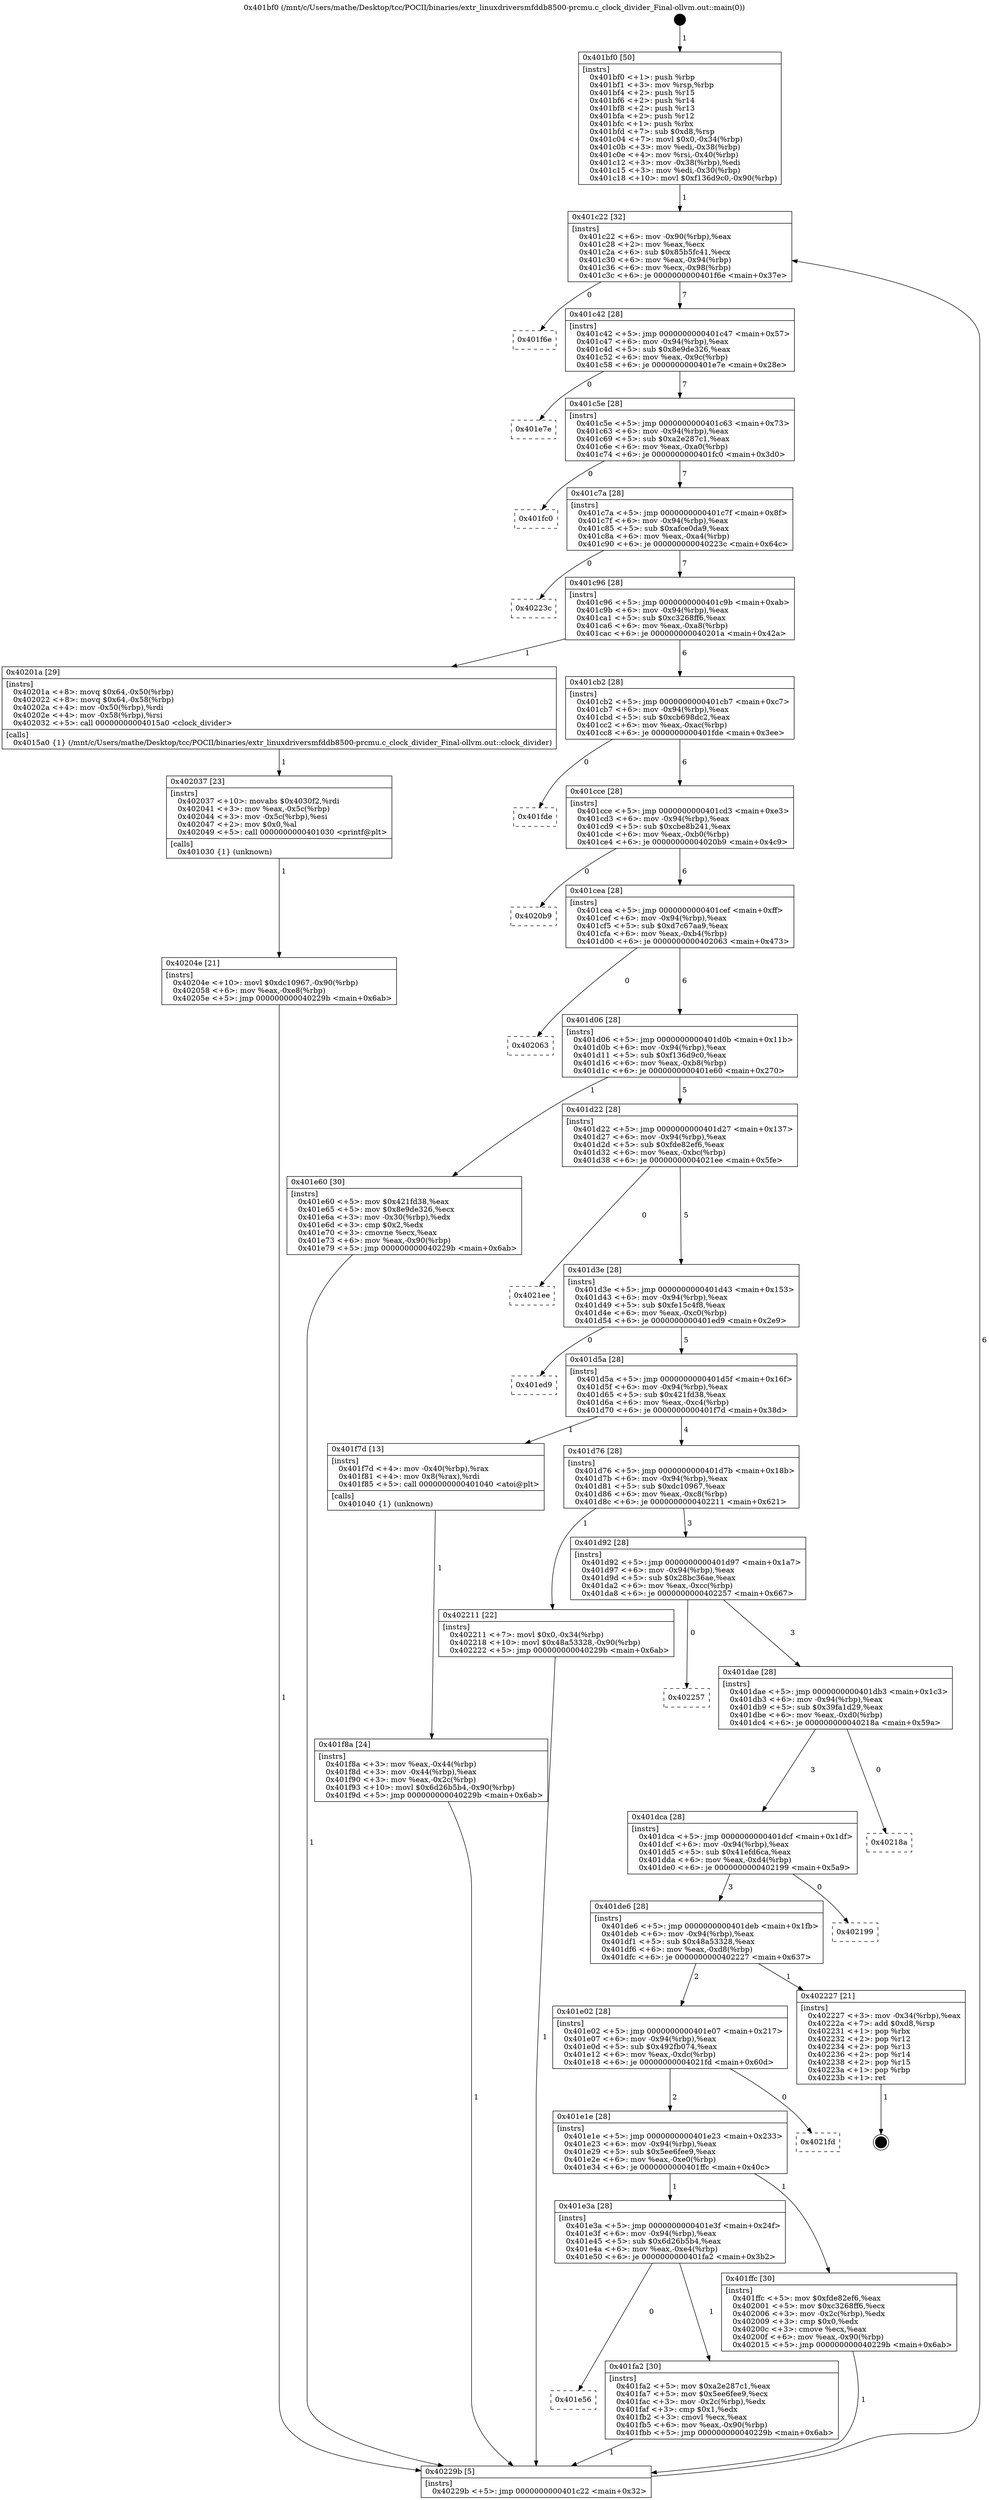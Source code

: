 digraph "0x401bf0" {
  label = "0x401bf0 (/mnt/c/Users/mathe/Desktop/tcc/POCII/binaries/extr_linuxdriversmfddb8500-prcmu.c_clock_divider_Final-ollvm.out::main(0))"
  labelloc = "t"
  node[shape=record]

  Entry [label="",width=0.3,height=0.3,shape=circle,fillcolor=black,style=filled]
  "0x401c22" [label="{
     0x401c22 [32]\l
     | [instrs]\l
     &nbsp;&nbsp;0x401c22 \<+6\>: mov -0x90(%rbp),%eax\l
     &nbsp;&nbsp;0x401c28 \<+2\>: mov %eax,%ecx\l
     &nbsp;&nbsp;0x401c2a \<+6\>: sub $0x85b5fc41,%ecx\l
     &nbsp;&nbsp;0x401c30 \<+6\>: mov %eax,-0x94(%rbp)\l
     &nbsp;&nbsp;0x401c36 \<+6\>: mov %ecx,-0x98(%rbp)\l
     &nbsp;&nbsp;0x401c3c \<+6\>: je 0000000000401f6e \<main+0x37e\>\l
  }"]
  "0x401f6e" [label="{
     0x401f6e\l
  }", style=dashed]
  "0x401c42" [label="{
     0x401c42 [28]\l
     | [instrs]\l
     &nbsp;&nbsp;0x401c42 \<+5\>: jmp 0000000000401c47 \<main+0x57\>\l
     &nbsp;&nbsp;0x401c47 \<+6\>: mov -0x94(%rbp),%eax\l
     &nbsp;&nbsp;0x401c4d \<+5\>: sub $0x8e9de326,%eax\l
     &nbsp;&nbsp;0x401c52 \<+6\>: mov %eax,-0x9c(%rbp)\l
     &nbsp;&nbsp;0x401c58 \<+6\>: je 0000000000401e7e \<main+0x28e\>\l
  }"]
  Exit [label="",width=0.3,height=0.3,shape=circle,fillcolor=black,style=filled,peripheries=2]
  "0x401e7e" [label="{
     0x401e7e\l
  }", style=dashed]
  "0x401c5e" [label="{
     0x401c5e [28]\l
     | [instrs]\l
     &nbsp;&nbsp;0x401c5e \<+5\>: jmp 0000000000401c63 \<main+0x73\>\l
     &nbsp;&nbsp;0x401c63 \<+6\>: mov -0x94(%rbp),%eax\l
     &nbsp;&nbsp;0x401c69 \<+5\>: sub $0xa2e287c1,%eax\l
     &nbsp;&nbsp;0x401c6e \<+6\>: mov %eax,-0xa0(%rbp)\l
     &nbsp;&nbsp;0x401c74 \<+6\>: je 0000000000401fc0 \<main+0x3d0\>\l
  }"]
  "0x40204e" [label="{
     0x40204e [21]\l
     | [instrs]\l
     &nbsp;&nbsp;0x40204e \<+10\>: movl $0xdc10967,-0x90(%rbp)\l
     &nbsp;&nbsp;0x402058 \<+6\>: mov %eax,-0xe8(%rbp)\l
     &nbsp;&nbsp;0x40205e \<+5\>: jmp 000000000040229b \<main+0x6ab\>\l
  }"]
  "0x401fc0" [label="{
     0x401fc0\l
  }", style=dashed]
  "0x401c7a" [label="{
     0x401c7a [28]\l
     | [instrs]\l
     &nbsp;&nbsp;0x401c7a \<+5\>: jmp 0000000000401c7f \<main+0x8f\>\l
     &nbsp;&nbsp;0x401c7f \<+6\>: mov -0x94(%rbp),%eax\l
     &nbsp;&nbsp;0x401c85 \<+5\>: sub $0xafce0da9,%eax\l
     &nbsp;&nbsp;0x401c8a \<+6\>: mov %eax,-0xa4(%rbp)\l
     &nbsp;&nbsp;0x401c90 \<+6\>: je 000000000040223c \<main+0x64c\>\l
  }"]
  "0x402037" [label="{
     0x402037 [23]\l
     | [instrs]\l
     &nbsp;&nbsp;0x402037 \<+10\>: movabs $0x4030f2,%rdi\l
     &nbsp;&nbsp;0x402041 \<+3\>: mov %eax,-0x5c(%rbp)\l
     &nbsp;&nbsp;0x402044 \<+3\>: mov -0x5c(%rbp),%esi\l
     &nbsp;&nbsp;0x402047 \<+2\>: mov $0x0,%al\l
     &nbsp;&nbsp;0x402049 \<+5\>: call 0000000000401030 \<printf@plt\>\l
     | [calls]\l
     &nbsp;&nbsp;0x401030 \{1\} (unknown)\l
  }"]
  "0x40223c" [label="{
     0x40223c\l
  }", style=dashed]
  "0x401c96" [label="{
     0x401c96 [28]\l
     | [instrs]\l
     &nbsp;&nbsp;0x401c96 \<+5\>: jmp 0000000000401c9b \<main+0xab\>\l
     &nbsp;&nbsp;0x401c9b \<+6\>: mov -0x94(%rbp),%eax\l
     &nbsp;&nbsp;0x401ca1 \<+5\>: sub $0xc3268ff6,%eax\l
     &nbsp;&nbsp;0x401ca6 \<+6\>: mov %eax,-0xa8(%rbp)\l
     &nbsp;&nbsp;0x401cac \<+6\>: je 000000000040201a \<main+0x42a\>\l
  }"]
  "0x401e56" [label="{
     0x401e56\l
  }", style=dashed]
  "0x40201a" [label="{
     0x40201a [29]\l
     | [instrs]\l
     &nbsp;&nbsp;0x40201a \<+8\>: movq $0x64,-0x50(%rbp)\l
     &nbsp;&nbsp;0x402022 \<+8\>: movq $0x64,-0x58(%rbp)\l
     &nbsp;&nbsp;0x40202a \<+4\>: mov -0x50(%rbp),%rdi\l
     &nbsp;&nbsp;0x40202e \<+4\>: mov -0x58(%rbp),%rsi\l
     &nbsp;&nbsp;0x402032 \<+5\>: call 00000000004015a0 \<clock_divider\>\l
     | [calls]\l
     &nbsp;&nbsp;0x4015a0 \{1\} (/mnt/c/Users/mathe/Desktop/tcc/POCII/binaries/extr_linuxdriversmfddb8500-prcmu.c_clock_divider_Final-ollvm.out::clock_divider)\l
  }"]
  "0x401cb2" [label="{
     0x401cb2 [28]\l
     | [instrs]\l
     &nbsp;&nbsp;0x401cb2 \<+5\>: jmp 0000000000401cb7 \<main+0xc7\>\l
     &nbsp;&nbsp;0x401cb7 \<+6\>: mov -0x94(%rbp),%eax\l
     &nbsp;&nbsp;0x401cbd \<+5\>: sub $0xcb698dc2,%eax\l
     &nbsp;&nbsp;0x401cc2 \<+6\>: mov %eax,-0xac(%rbp)\l
     &nbsp;&nbsp;0x401cc8 \<+6\>: je 0000000000401fde \<main+0x3ee\>\l
  }"]
  "0x401fa2" [label="{
     0x401fa2 [30]\l
     | [instrs]\l
     &nbsp;&nbsp;0x401fa2 \<+5\>: mov $0xa2e287c1,%eax\l
     &nbsp;&nbsp;0x401fa7 \<+5\>: mov $0x5ee6fee9,%ecx\l
     &nbsp;&nbsp;0x401fac \<+3\>: mov -0x2c(%rbp),%edx\l
     &nbsp;&nbsp;0x401faf \<+3\>: cmp $0x1,%edx\l
     &nbsp;&nbsp;0x401fb2 \<+3\>: cmovl %ecx,%eax\l
     &nbsp;&nbsp;0x401fb5 \<+6\>: mov %eax,-0x90(%rbp)\l
     &nbsp;&nbsp;0x401fbb \<+5\>: jmp 000000000040229b \<main+0x6ab\>\l
  }"]
  "0x401fde" [label="{
     0x401fde\l
  }", style=dashed]
  "0x401cce" [label="{
     0x401cce [28]\l
     | [instrs]\l
     &nbsp;&nbsp;0x401cce \<+5\>: jmp 0000000000401cd3 \<main+0xe3\>\l
     &nbsp;&nbsp;0x401cd3 \<+6\>: mov -0x94(%rbp),%eax\l
     &nbsp;&nbsp;0x401cd9 \<+5\>: sub $0xcbe8b241,%eax\l
     &nbsp;&nbsp;0x401cde \<+6\>: mov %eax,-0xb0(%rbp)\l
     &nbsp;&nbsp;0x401ce4 \<+6\>: je 00000000004020b9 \<main+0x4c9\>\l
  }"]
  "0x401e3a" [label="{
     0x401e3a [28]\l
     | [instrs]\l
     &nbsp;&nbsp;0x401e3a \<+5\>: jmp 0000000000401e3f \<main+0x24f\>\l
     &nbsp;&nbsp;0x401e3f \<+6\>: mov -0x94(%rbp),%eax\l
     &nbsp;&nbsp;0x401e45 \<+5\>: sub $0x6d26b5b4,%eax\l
     &nbsp;&nbsp;0x401e4a \<+6\>: mov %eax,-0xe4(%rbp)\l
     &nbsp;&nbsp;0x401e50 \<+6\>: je 0000000000401fa2 \<main+0x3b2\>\l
  }"]
  "0x4020b9" [label="{
     0x4020b9\l
  }", style=dashed]
  "0x401cea" [label="{
     0x401cea [28]\l
     | [instrs]\l
     &nbsp;&nbsp;0x401cea \<+5\>: jmp 0000000000401cef \<main+0xff\>\l
     &nbsp;&nbsp;0x401cef \<+6\>: mov -0x94(%rbp),%eax\l
     &nbsp;&nbsp;0x401cf5 \<+5\>: sub $0xd7c67aa9,%eax\l
     &nbsp;&nbsp;0x401cfa \<+6\>: mov %eax,-0xb4(%rbp)\l
     &nbsp;&nbsp;0x401d00 \<+6\>: je 0000000000402063 \<main+0x473\>\l
  }"]
  "0x401ffc" [label="{
     0x401ffc [30]\l
     | [instrs]\l
     &nbsp;&nbsp;0x401ffc \<+5\>: mov $0xfde82ef6,%eax\l
     &nbsp;&nbsp;0x402001 \<+5\>: mov $0xc3268ff6,%ecx\l
     &nbsp;&nbsp;0x402006 \<+3\>: mov -0x2c(%rbp),%edx\l
     &nbsp;&nbsp;0x402009 \<+3\>: cmp $0x0,%edx\l
     &nbsp;&nbsp;0x40200c \<+3\>: cmove %ecx,%eax\l
     &nbsp;&nbsp;0x40200f \<+6\>: mov %eax,-0x90(%rbp)\l
     &nbsp;&nbsp;0x402015 \<+5\>: jmp 000000000040229b \<main+0x6ab\>\l
  }"]
  "0x402063" [label="{
     0x402063\l
  }", style=dashed]
  "0x401d06" [label="{
     0x401d06 [28]\l
     | [instrs]\l
     &nbsp;&nbsp;0x401d06 \<+5\>: jmp 0000000000401d0b \<main+0x11b\>\l
     &nbsp;&nbsp;0x401d0b \<+6\>: mov -0x94(%rbp),%eax\l
     &nbsp;&nbsp;0x401d11 \<+5\>: sub $0xf136d9c0,%eax\l
     &nbsp;&nbsp;0x401d16 \<+6\>: mov %eax,-0xb8(%rbp)\l
     &nbsp;&nbsp;0x401d1c \<+6\>: je 0000000000401e60 \<main+0x270\>\l
  }"]
  "0x401e1e" [label="{
     0x401e1e [28]\l
     | [instrs]\l
     &nbsp;&nbsp;0x401e1e \<+5\>: jmp 0000000000401e23 \<main+0x233\>\l
     &nbsp;&nbsp;0x401e23 \<+6\>: mov -0x94(%rbp),%eax\l
     &nbsp;&nbsp;0x401e29 \<+5\>: sub $0x5ee6fee9,%eax\l
     &nbsp;&nbsp;0x401e2e \<+6\>: mov %eax,-0xe0(%rbp)\l
     &nbsp;&nbsp;0x401e34 \<+6\>: je 0000000000401ffc \<main+0x40c\>\l
  }"]
  "0x401e60" [label="{
     0x401e60 [30]\l
     | [instrs]\l
     &nbsp;&nbsp;0x401e60 \<+5\>: mov $0x421fd38,%eax\l
     &nbsp;&nbsp;0x401e65 \<+5\>: mov $0x8e9de326,%ecx\l
     &nbsp;&nbsp;0x401e6a \<+3\>: mov -0x30(%rbp),%edx\l
     &nbsp;&nbsp;0x401e6d \<+3\>: cmp $0x2,%edx\l
     &nbsp;&nbsp;0x401e70 \<+3\>: cmovne %ecx,%eax\l
     &nbsp;&nbsp;0x401e73 \<+6\>: mov %eax,-0x90(%rbp)\l
     &nbsp;&nbsp;0x401e79 \<+5\>: jmp 000000000040229b \<main+0x6ab\>\l
  }"]
  "0x401d22" [label="{
     0x401d22 [28]\l
     | [instrs]\l
     &nbsp;&nbsp;0x401d22 \<+5\>: jmp 0000000000401d27 \<main+0x137\>\l
     &nbsp;&nbsp;0x401d27 \<+6\>: mov -0x94(%rbp),%eax\l
     &nbsp;&nbsp;0x401d2d \<+5\>: sub $0xfde82ef6,%eax\l
     &nbsp;&nbsp;0x401d32 \<+6\>: mov %eax,-0xbc(%rbp)\l
     &nbsp;&nbsp;0x401d38 \<+6\>: je 00000000004021ee \<main+0x5fe\>\l
  }"]
  "0x40229b" [label="{
     0x40229b [5]\l
     | [instrs]\l
     &nbsp;&nbsp;0x40229b \<+5\>: jmp 0000000000401c22 \<main+0x32\>\l
  }"]
  "0x401bf0" [label="{
     0x401bf0 [50]\l
     | [instrs]\l
     &nbsp;&nbsp;0x401bf0 \<+1\>: push %rbp\l
     &nbsp;&nbsp;0x401bf1 \<+3\>: mov %rsp,%rbp\l
     &nbsp;&nbsp;0x401bf4 \<+2\>: push %r15\l
     &nbsp;&nbsp;0x401bf6 \<+2\>: push %r14\l
     &nbsp;&nbsp;0x401bf8 \<+2\>: push %r13\l
     &nbsp;&nbsp;0x401bfa \<+2\>: push %r12\l
     &nbsp;&nbsp;0x401bfc \<+1\>: push %rbx\l
     &nbsp;&nbsp;0x401bfd \<+7\>: sub $0xd8,%rsp\l
     &nbsp;&nbsp;0x401c04 \<+7\>: movl $0x0,-0x34(%rbp)\l
     &nbsp;&nbsp;0x401c0b \<+3\>: mov %edi,-0x38(%rbp)\l
     &nbsp;&nbsp;0x401c0e \<+4\>: mov %rsi,-0x40(%rbp)\l
     &nbsp;&nbsp;0x401c12 \<+3\>: mov -0x38(%rbp),%edi\l
     &nbsp;&nbsp;0x401c15 \<+3\>: mov %edi,-0x30(%rbp)\l
     &nbsp;&nbsp;0x401c18 \<+10\>: movl $0xf136d9c0,-0x90(%rbp)\l
  }"]
  "0x4021fd" [label="{
     0x4021fd\l
  }", style=dashed]
  "0x4021ee" [label="{
     0x4021ee\l
  }", style=dashed]
  "0x401d3e" [label="{
     0x401d3e [28]\l
     | [instrs]\l
     &nbsp;&nbsp;0x401d3e \<+5\>: jmp 0000000000401d43 \<main+0x153\>\l
     &nbsp;&nbsp;0x401d43 \<+6\>: mov -0x94(%rbp),%eax\l
     &nbsp;&nbsp;0x401d49 \<+5\>: sub $0xfe15c4f8,%eax\l
     &nbsp;&nbsp;0x401d4e \<+6\>: mov %eax,-0xc0(%rbp)\l
     &nbsp;&nbsp;0x401d54 \<+6\>: je 0000000000401ed9 \<main+0x2e9\>\l
  }"]
  "0x401e02" [label="{
     0x401e02 [28]\l
     | [instrs]\l
     &nbsp;&nbsp;0x401e02 \<+5\>: jmp 0000000000401e07 \<main+0x217\>\l
     &nbsp;&nbsp;0x401e07 \<+6\>: mov -0x94(%rbp),%eax\l
     &nbsp;&nbsp;0x401e0d \<+5\>: sub $0x492fb074,%eax\l
     &nbsp;&nbsp;0x401e12 \<+6\>: mov %eax,-0xdc(%rbp)\l
     &nbsp;&nbsp;0x401e18 \<+6\>: je 00000000004021fd \<main+0x60d\>\l
  }"]
  "0x401ed9" [label="{
     0x401ed9\l
  }", style=dashed]
  "0x401d5a" [label="{
     0x401d5a [28]\l
     | [instrs]\l
     &nbsp;&nbsp;0x401d5a \<+5\>: jmp 0000000000401d5f \<main+0x16f\>\l
     &nbsp;&nbsp;0x401d5f \<+6\>: mov -0x94(%rbp),%eax\l
     &nbsp;&nbsp;0x401d65 \<+5\>: sub $0x421fd38,%eax\l
     &nbsp;&nbsp;0x401d6a \<+6\>: mov %eax,-0xc4(%rbp)\l
     &nbsp;&nbsp;0x401d70 \<+6\>: je 0000000000401f7d \<main+0x38d\>\l
  }"]
  "0x402227" [label="{
     0x402227 [21]\l
     | [instrs]\l
     &nbsp;&nbsp;0x402227 \<+3\>: mov -0x34(%rbp),%eax\l
     &nbsp;&nbsp;0x40222a \<+7\>: add $0xd8,%rsp\l
     &nbsp;&nbsp;0x402231 \<+1\>: pop %rbx\l
     &nbsp;&nbsp;0x402232 \<+2\>: pop %r12\l
     &nbsp;&nbsp;0x402234 \<+2\>: pop %r13\l
     &nbsp;&nbsp;0x402236 \<+2\>: pop %r14\l
     &nbsp;&nbsp;0x402238 \<+2\>: pop %r15\l
     &nbsp;&nbsp;0x40223a \<+1\>: pop %rbp\l
     &nbsp;&nbsp;0x40223b \<+1\>: ret\l
  }"]
  "0x401f7d" [label="{
     0x401f7d [13]\l
     | [instrs]\l
     &nbsp;&nbsp;0x401f7d \<+4\>: mov -0x40(%rbp),%rax\l
     &nbsp;&nbsp;0x401f81 \<+4\>: mov 0x8(%rax),%rdi\l
     &nbsp;&nbsp;0x401f85 \<+5\>: call 0000000000401040 \<atoi@plt\>\l
     | [calls]\l
     &nbsp;&nbsp;0x401040 \{1\} (unknown)\l
  }"]
  "0x401d76" [label="{
     0x401d76 [28]\l
     | [instrs]\l
     &nbsp;&nbsp;0x401d76 \<+5\>: jmp 0000000000401d7b \<main+0x18b\>\l
     &nbsp;&nbsp;0x401d7b \<+6\>: mov -0x94(%rbp),%eax\l
     &nbsp;&nbsp;0x401d81 \<+5\>: sub $0xdc10967,%eax\l
     &nbsp;&nbsp;0x401d86 \<+6\>: mov %eax,-0xc8(%rbp)\l
     &nbsp;&nbsp;0x401d8c \<+6\>: je 0000000000402211 \<main+0x621\>\l
  }"]
  "0x401f8a" [label="{
     0x401f8a [24]\l
     | [instrs]\l
     &nbsp;&nbsp;0x401f8a \<+3\>: mov %eax,-0x44(%rbp)\l
     &nbsp;&nbsp;0x401f8d \<+3\>: mov -0x44(%rbp),%eax\l
     &nbsp;&nbsp;0x401f90 \<+3\>: mov %eax,-0x2c(%rbp)\l
     &nbsp;&nbsp;0x401f93 \<+10\>: movl $0x6d26b5b4,-0x90(%rbp)\l
     &nbsp;&nbsp;0x401f9d \<+5\>: jmp 000000000040229b \<main+0x6ab\>\l
  }"]
  "0x401de6" [label="{
     0x401de6 [28]\l
     | [instrs]\l
     &nbsp;&nbsp;0x401de6 \<+5\>: jmp 0000000000401deb \<main+0x1fb\>\l
     &nbsp;&nbsp;0x401deb \<+6\>: mov -0x94(%rbp),%eax\l
     &nbsp;&nbsp;0x401df1 \<+5\>: sub $0x48a53328,%eax\l
     &nbsp;&nbsp;0x401df6 \<+6\>: mov %eax,-0xd8(%rbp)\l
     &nbsp;&nbsp;0x401dfc \<+6\>: je 0000000000402227 \<main+0x637\>\l
  }"]
  "0x402211" [label="{
     0x402211 [22]\l
     | [instrs]\l
     &nbsp;&nbsp;0x402211 \<+7\>: movl $0x0,-0x34(%rbp)\l
     &nbsp;&nbsp;0x402218 \<+10\>: movl $0x48a53328,-0x90(%rbp)\l
     &nbsp;&nbsp;0x402222 \<+5\>: jmp 000000000040229b \<main+0x6ab\>\l
  }"]
  "0x401d92" [label="{
     0x401d92 [28]\l
     | [instrs]\l
     &nbsp;&nbsp;0x401d92 \<+5\>: jmp 0000000000401d97 \<main+0x1a7\>\l
     &nbsp;&nbsp;0x401d97 \<+6\>: mov -0x94(%rbp),%eax\l
     &nbsp;&nbsp;0x401d9d \<+5\>: sub $0x28bc36ae,%eax\l
     &nbsp;&nbsp;0x401da2 \<+6\>: mov %eax,-0xcc(%rbp)\l
     &nbsp;&nbsp;0x401da8 \<+6\>: je 0000000000402257 \<main+0x667\>\l
  }"]
  "0x402199" [label="{
     0x402199\l
  }", style=dashed]
  "0x402257" [label="{
     0x402257\l
  }", style=dashed]
  "0x401dae" [label="{
     0x401dae [28]\l
     | [instrs]\l
     &nbsp;&nbsp;0x401dae \<+5\>: jmp 0000000000401db3 \<main+0x1c3\>\l
     &nbsp;&nbsp;0x401db3 \<+6\>: mov -0x94(%rbp),%eax\l
     &nbsp;&nbsp;0x401db9 \<+5\>: sub $0x39fa1d29,%eax\l
     &nbsp;&nbsp;0x401dbe \<+6\>: mov %eax,-0xd0(%rbp)\l
     &nbsp;&nbsp;0x401dc4 \<+6\>: je 000000000040218a \<main+0x59a\>\l
  }"]
  "0x401dca" [label="{
     0x401dca [28]\l
     | [instrs]\l
     &nbsp;&nbsp;0x401dca \<+5\>: jmp 0000000000401dcf \<main+0x1df\>\l
     &nbsp;&nbsp;0x401dcf \<+6\>: mov -0x94(%rbp),%eax\l
     &nbsp;&nbsp;0x401dd5 \<+5\>: sub $0x41efd6ca,%eax\l
     &nbsp;&nbsp;0x401dda \<+6\>: mov %eax,-0xd4(%rbp)\l
     &nbsp;&nbsp;0x401de0 \<+6\>: je 0000000000402199 \<main+0x5a9\>\l
  }"]
  "0x40218a" [label="{
     0x40218a\l
  }", style=dashed]
  Entry -> "0x401bf0" [label=" 1"]
  "0x401c22" -> "0x401f6e" [label=" 0"]
  "0x401c22" -> "0x401c42" [label=" 7"]
  "0x402227" -> Exit [label=" 1"]
  "0x401c42" -> "0x401e7e" [label=" 0"]
  "0x401c42" -> "0x401c5e" [label=" 7"]
  "0x402211" -> "0x40229b" [label=" 1"]
  "0x401c5e" -> "0x401fc0" [label=" 0"]
  "0x401c5e" -> "0x401c7a" [label=" 7"]
  "0x40204e" -> "0x40229b" [label=" 1"]
  "0x401c7a" -> "0x40223c" [label=" 0"]
  "0x401c7a" -> "0x401c96" [label=" 7"]
  "0x402037" -> "0x40204e" [label=" 1"]
  "0x401c96" -> "0x40201a" [label=" 1"]
  "0x401c96" -> "0x401cb2" [label=" 6"]
  "0x40201a" -> "0x402037" [label=" 1"]
  "0x401cb2" -> "0x401fde" [label=" 0"]
  "0x401cb2" -> "0x401cce" [label=" 6"]
  "0x401ffc" -> "0x40229b" [label=" 1"]
  "0x401cce" -> "0x4020b9" [label=" 0"]
  "0x401cce" -> "0x401cea" [label=" 6"]
  "0x401e3a" -> "0x401e56" [label=" 0"]
  "0x401cea" -> "0x402063" [label=" 0"]
  "0x401cea" -> "0x401d06" [label=" 6"]
  "0x401e3a" -> "0x401fa2" [label=" 1"]
  "0x401d06" -> "0x401e60" [label=" 1"]
  "0x401d06" -> "0x401d22" [label=" 5"]
  "0x401e60" -> "0x40229b" [label=" 1"]
  "0x401bf0" -> "0x401c22" [label=" 1"]
  "0x40229b" -> "0x401c22" [label=" 6"]
  "0x401e1e" -> "0x401e3a" [label=" 1"]
  "0x401d22" -> "0x4021ee" [label=" 0"]
  "0x401d22" -> "0x401d3e" [label=" 5"]
  "0x401e1e" -> "0x401ffc" [label=" 1"]
  "0x401d3e" -> "0x401ed9" [label=" 0"]
  "0x401d3e" -> "0x401d5a" [label=" 5"]
  "0x401e02" -> "0x401e1e" [label=" 2"]
  "0x401d5a" -> "0x401f7d" [label=" 1"]
  "0x401d5a" -> "0x401d76" [label=" 4"]
  "0x401f7d" -> "0x401f8a" [label=" 1"]
  "0x401f8a" -> "0x40229b" [label=" 1"]
  "0x401e02" -> "0x4021fd" [label=" 0"]
  "0x401d76" -> "0x402211" [label=" 1"]
  "0x401d76" -> "0x401d92" [label=" 3"]
  "0x401de6" -> "0x401e02" [label=" 2"]
  "0x401d92" -> "0x402257" [label=" 0"]
  "0x401d92" -> "0x401dae" [label=" 3"]
  "0x401de6" -> "0x402227" [label=" 1"]
  "0x401dae" -> "0x40218a" [label=" 0"]
  "0x401dae" -> "0x401dca" [label=" 3"]
  "0x401fa2" -> "0x40229b" [label=" 1"]
  "0x401dca" -> "0x402199" [label=" 0"]
  "0x401dca" -> "0x401de6" [label=" 3"]
}
